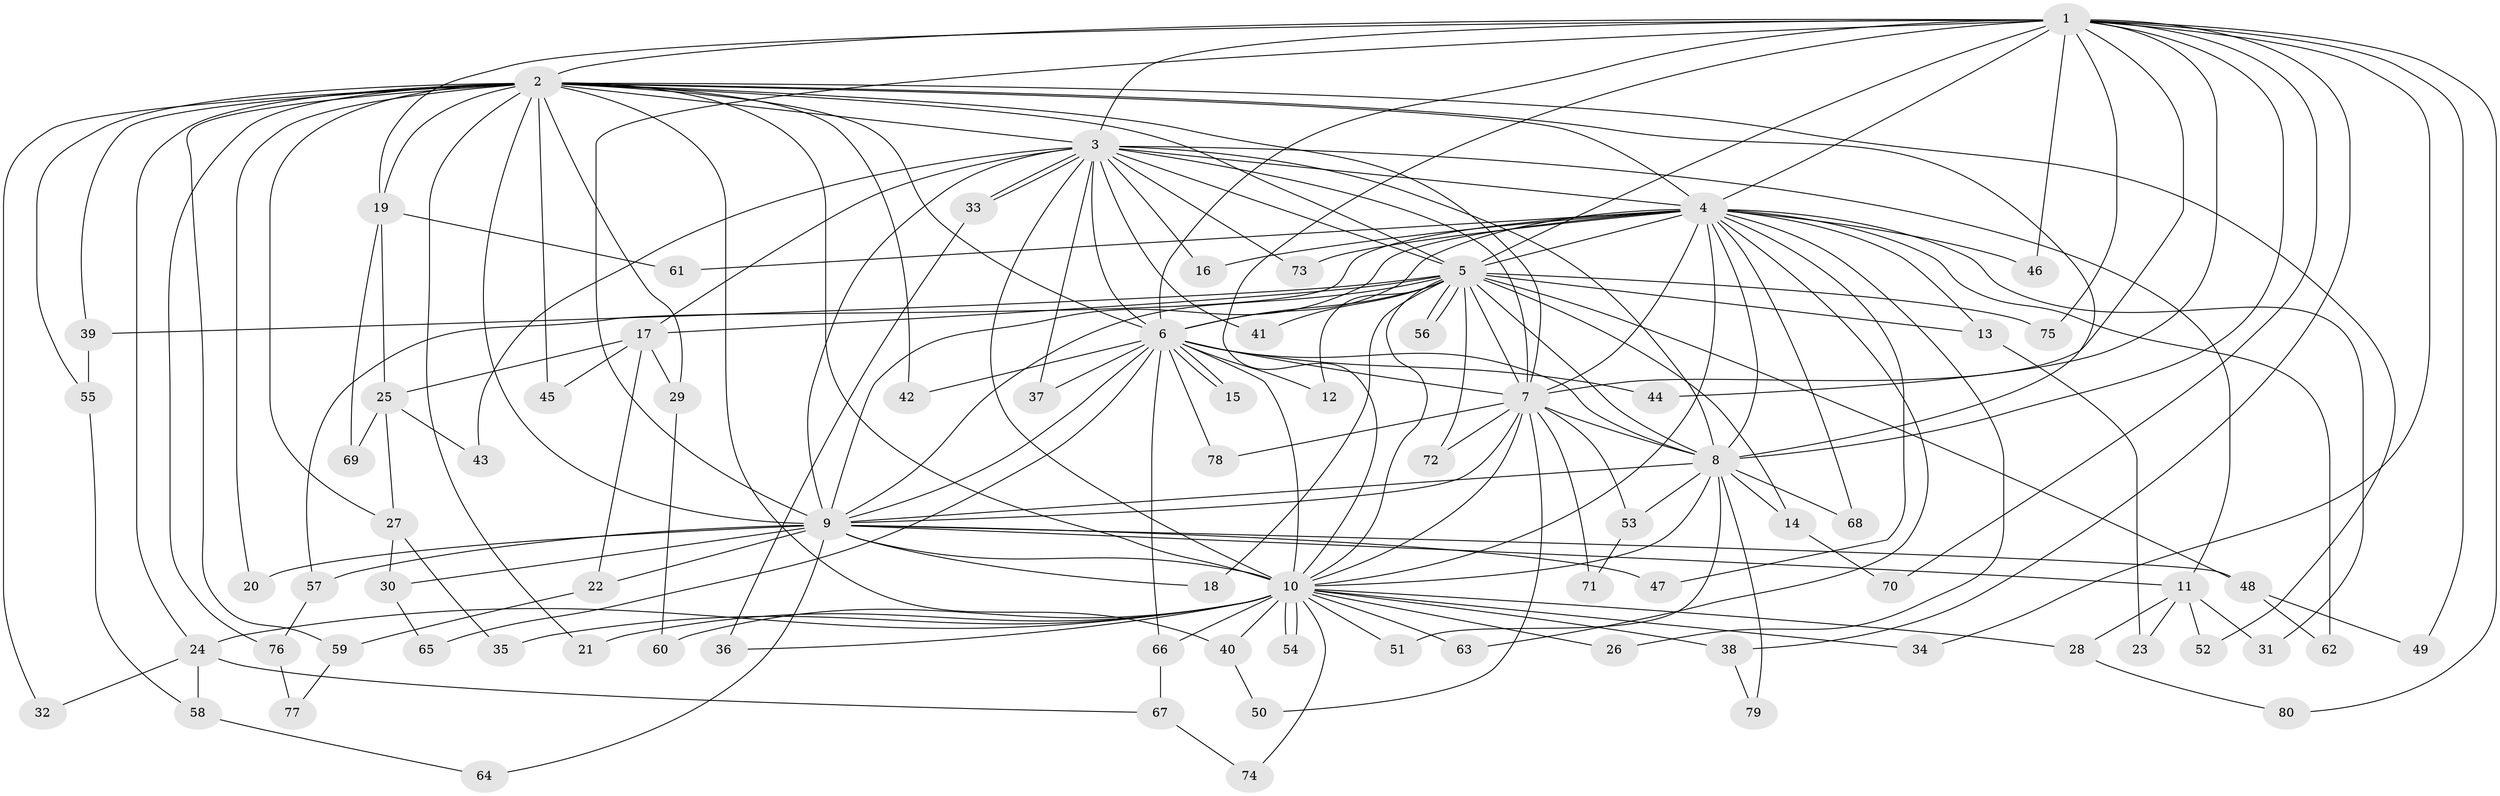 // Generated by graph-tools (version 1.1) at 2025/35/03/09/25 02:35:03]
// undirected, 80 vertices, 185 edges
graph export_dot {
graph [start="1"]
  node [color=gray90,style=filled];
  1;
  2;
  3;
  4;
  5;
  6;
  7;
  8;
  9;
  10;
  11;
  12;
  13;
  14;
  15;
  16;
  17;
  18;
  19;
  20;
  21;
  22;
  23;
  24;
  25;
  26;
  27;
  28;
  29;
  30;
  31;
  32;
  33;
  34;
  35;
  36;
  37;
  38;
  39;
  40;
  41;
  42;
  43;
  44;
  45;
  46;
  47;
  48;
  49;
  50;
  51;
  52;
  53;
  54;
  55;
  56;
  57;
  58;
  59;
  60;
  61;
  62;
  63;
  64;
  65;
  66;
  67;
  68;
  69;
  70;
  71;
  72;
  73;
  74;
  75;
  76;
  77;
  78;
  79;
  80;
  1 -- 2;
  1 -- 3;
  1 -- 4;
  1 -- 5;
  1 -- 6;
  1 -- 7;
  1 -- 8;
  1 -- 9;
  1 -- 10;
  1 -- 19;
  1 -- 34;
  1 -- 38;
  1 -- 44;
  1 -- 46;
  1 -- 49;
  1 -- 70;
  1 -- 75;
  1 -- 80;
  2 -- 3;
  2 -- 4;
  2 -- 5;
  2 -- 6;
  2 -- 7;
  2 -- 8;
  2 -- 9;
  2 -- 10;
  2 -- 19;
  2 -- 20;
  2 -- 21;
  2 -- 24;
  2 -- 27;
  2 -- 29;
  2 -- 32;
  2 -- 39;
  2 -- 40;
  2 -- 42;
  2 -- 45;
  2 -- 52;
  2 -- 55;
  2 -- 59;
  2 -- 76;
  3 -- 4;
  3 -- 5;
  3 -- 6;
  3 -- 7;
  3 -- 8;
  3 -- 9;
  3 -- 10;
  3 -- 11;
  3 -- 16;
  3 -- 17;
  3 -- 33;
  3 -- 33;
  3 -- 37;
  3 -- 41;
  3 -- 43;
  3 -- 73;
  4 -- 5;
  4 -- 6;
  4 -- 7;
  4 -- 8;
  4 -- 9;
  4 -- 10;
  4 -- 13;
  4 -- 16;
  4 -- 26;
  4 -- 31;
  4 -- 46;
  4 -- 47;
  4 -- 57;
  4 -- 61;
  4 -- 62;
  4 -- 63;
  4 -- 68;
  4 -- 73;
  5 -- 6;
  5 -- 7;
  5 -- 8;
  5 -- 9;
  5 -- 10;
  5 -- 12;
  5 -- 13;
  5 -- 14;
  5 -- 17;
  5 -- 18;
  5 -- 39;
  5 -- 41;
  5 -- 48;
  5 -- 56;
  5 -- 56;
  5 -- 72;
  5 -- 75;
  6 -- 7;
  6 -- 8;
  6 -- 9;
  6 -- 10;
  6 -- 12;
  6 -- 15;
  6 -- 15;
  6 -- 37;
  6 -- 42;
  6 -- 44;
  6 -- 65;
  6 -- 66;
  6 -- 78;
  7 -- 8;
  7 -- 9;
  7 -- 10;
  7 -- 50;
  7 -- 53;
  7 -- 71;
  7 -- 72;
  7 -- 78;
  8 -- 9;
  8 -- 10;
  8 -- 14;
  8 -- 51;
  8 -- 53;
  8 -- 68;
  8 -- 79;
  9 -- 10;
  9 -- 11;
  9 -- 18;
  9 -- 20;
  9 -- 22;
  9 -- 30;
  9 -- 47;
  9 -- 48;
  9 -- 57;
  9 -- 64;
  10 -- 21;
  10 -- 24;
  10 -- 26;
  10 -- 28;
  10 -- 34;
  10 -- 35;
  10 -- 36;
  10 -- 38;
  10 -- 40;
  10 -- 51;
  10 -- 54;
  10 -- 54;
  10 -- 60;
  10 -- 63;
  10 -- 66;
  10 -- 74;
  11 -- 23;
  11 -- 28;
  11 -- 31;
  11 -- 52;
  13 -- 23;
  14 -- 70;
  17 -- 22;
  17 -- 25;
  17 -- 29;
  17 -- 45;
  19 -- 25;
  19 -- 61;
  19 -- 69;
  22 -- 59;
  24 -- 32;
  24 -- 58;
  24 -- 67;
  25 -- 27;
  25 -- 43;
  25 -- 69;
  27 -- 30;
  27 -- 35;
  28 -- 80;
  29 -- 60;
  30 -- 65;
  33 -- 36;
  38 -- 79;
  39 -- 55;
  40 -- 50;
  48 -- 49;
  48 -- 62;
  53 -- 71;
  55 -- 58;
  57 -- 76;
  58 -- 64;
  59 -- 77;
  66 -- 67;
  67 -- 74;
  76 -- 77;
}

